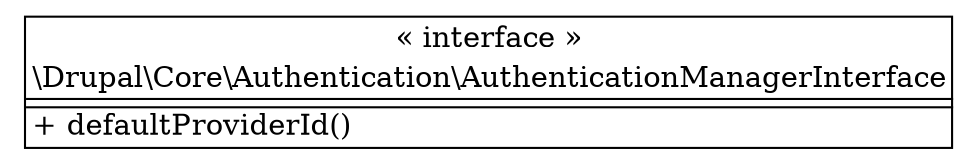 digraph "Class Diagram" {
  node [shape=plaintext]
  "\\Drupal\\Core\\Authentication\\AuthenticationManagerInterface" [
    label=<
<table border="1" cellpadding="2" cellspacing="0" cellborder="0">
<tr><td align="center">&laquo; interface &raquo;</td></tr>
<tr><td align="center" title="interface AuthenticationManagerInterface">\\Drupal\\Core\\Authentication\\AuthenticationManagerInterface</td></tr><hr />
<tr><td></td></tr>
<hr />
<tr><td align="left" title="public defaultProviderId">+ defaultProviderId()</td></tr>
</table>
  >
  ];
}